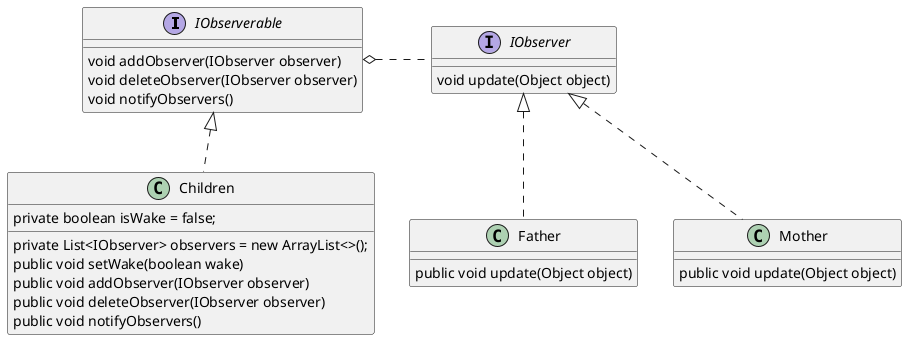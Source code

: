 @startuml

interface IObserverable {
    void addObserver(IObserver observer)
    void deleteObserver(IObserver observer)
    void notifyObservers()
}

class Children implements IObserverable {
    private List<IObserver> observers = new ArrayList<>();
    private boolean isWake = false;
    public void setWake(boolean wake)
    public void addObserver(IObserver observer)
    public void deleteObserver(IObserver observer)
    public void notifyObservers()
}

IObserverable o.right. IObserver

interface IObserver {
    void update(Object object)
}

class Father implements IObserver{
    public void update(Object object)
}

class Mother implements IObserver{
    public void update(Object object)
}


@enduml